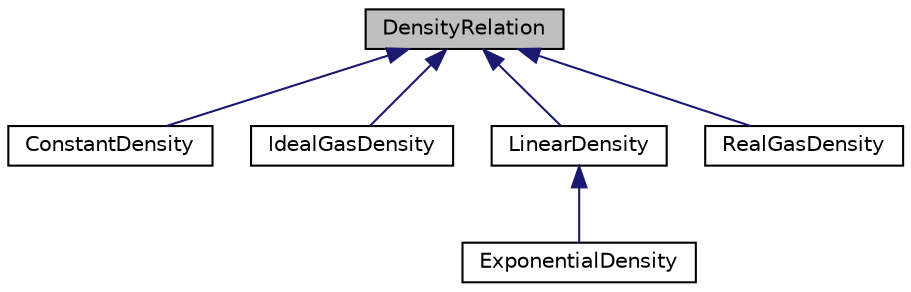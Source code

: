 digraph "DensityRelation"
{
 // LATEX_PDF_SIZE
  edge [fontname="Helvetica",fontsize="10",labelfontname="Helvetica",labelfontsize="10"];
  node [fontname="Helvetica",fontsize="10",shape=record];
  Node1 [label="DensityRelation",height=0.2,width=0.4,color="black", fillcolor="grey75", style="filled", fontcolor="black",tooltip=" "];
  Node1 -> Node2 [dir="back",color="midnightblue",fontsize="10",style="solid",fontname="Helvetica"];
  Node2 [label="ConstantDensity",height=0.2,width=0.4,color="black", fillcolor="white", style="filled",URL="$classConstantDensity.html",tooltip=" "];
  Node1 -> Node3 [dir="back",color="midnightblue",fontsize="10",style="solid",fontname="Helvetica"];
  Node3 [label="IdealGasDensity",height=0.2,width=0.4,color="black", fillcolor="white", style="filled",URL="$classIdealGasDensity.html",tooltip=" "];
  Node1 -> Node4 [dir="back",color="midnightblue",fontsize="10",style="solid",fontname="Helvetica"];
  Node4 [label="LinearDensity",height=0.2,width=0.4,color="black", fillcolor="white", style="filled",URL="$classLinearDensity.html",tooltip=" "];
  Node4 -> Node5 [dir="back",color="midnightblue",fontsize="10",style="solid",fontname="Helvetica"];
  Node5 [label="ExponentialDensity",height=0.2,width=0.4,color="black", fillcolor="white", style="filled",URL="$classExponentialDensity.html",tooltip=" "];
  Node1 -> Node6 [dir="back",color="midnightblue",fontsize="10",style="solid",fontname="Helvetica"];
  Node6 [label="RealGasDensity",height=0.2,width=0.4,color="black", fillcolor="white", style="filled",URL="$classRealGasDensity.html",tooltip=" "];
}
